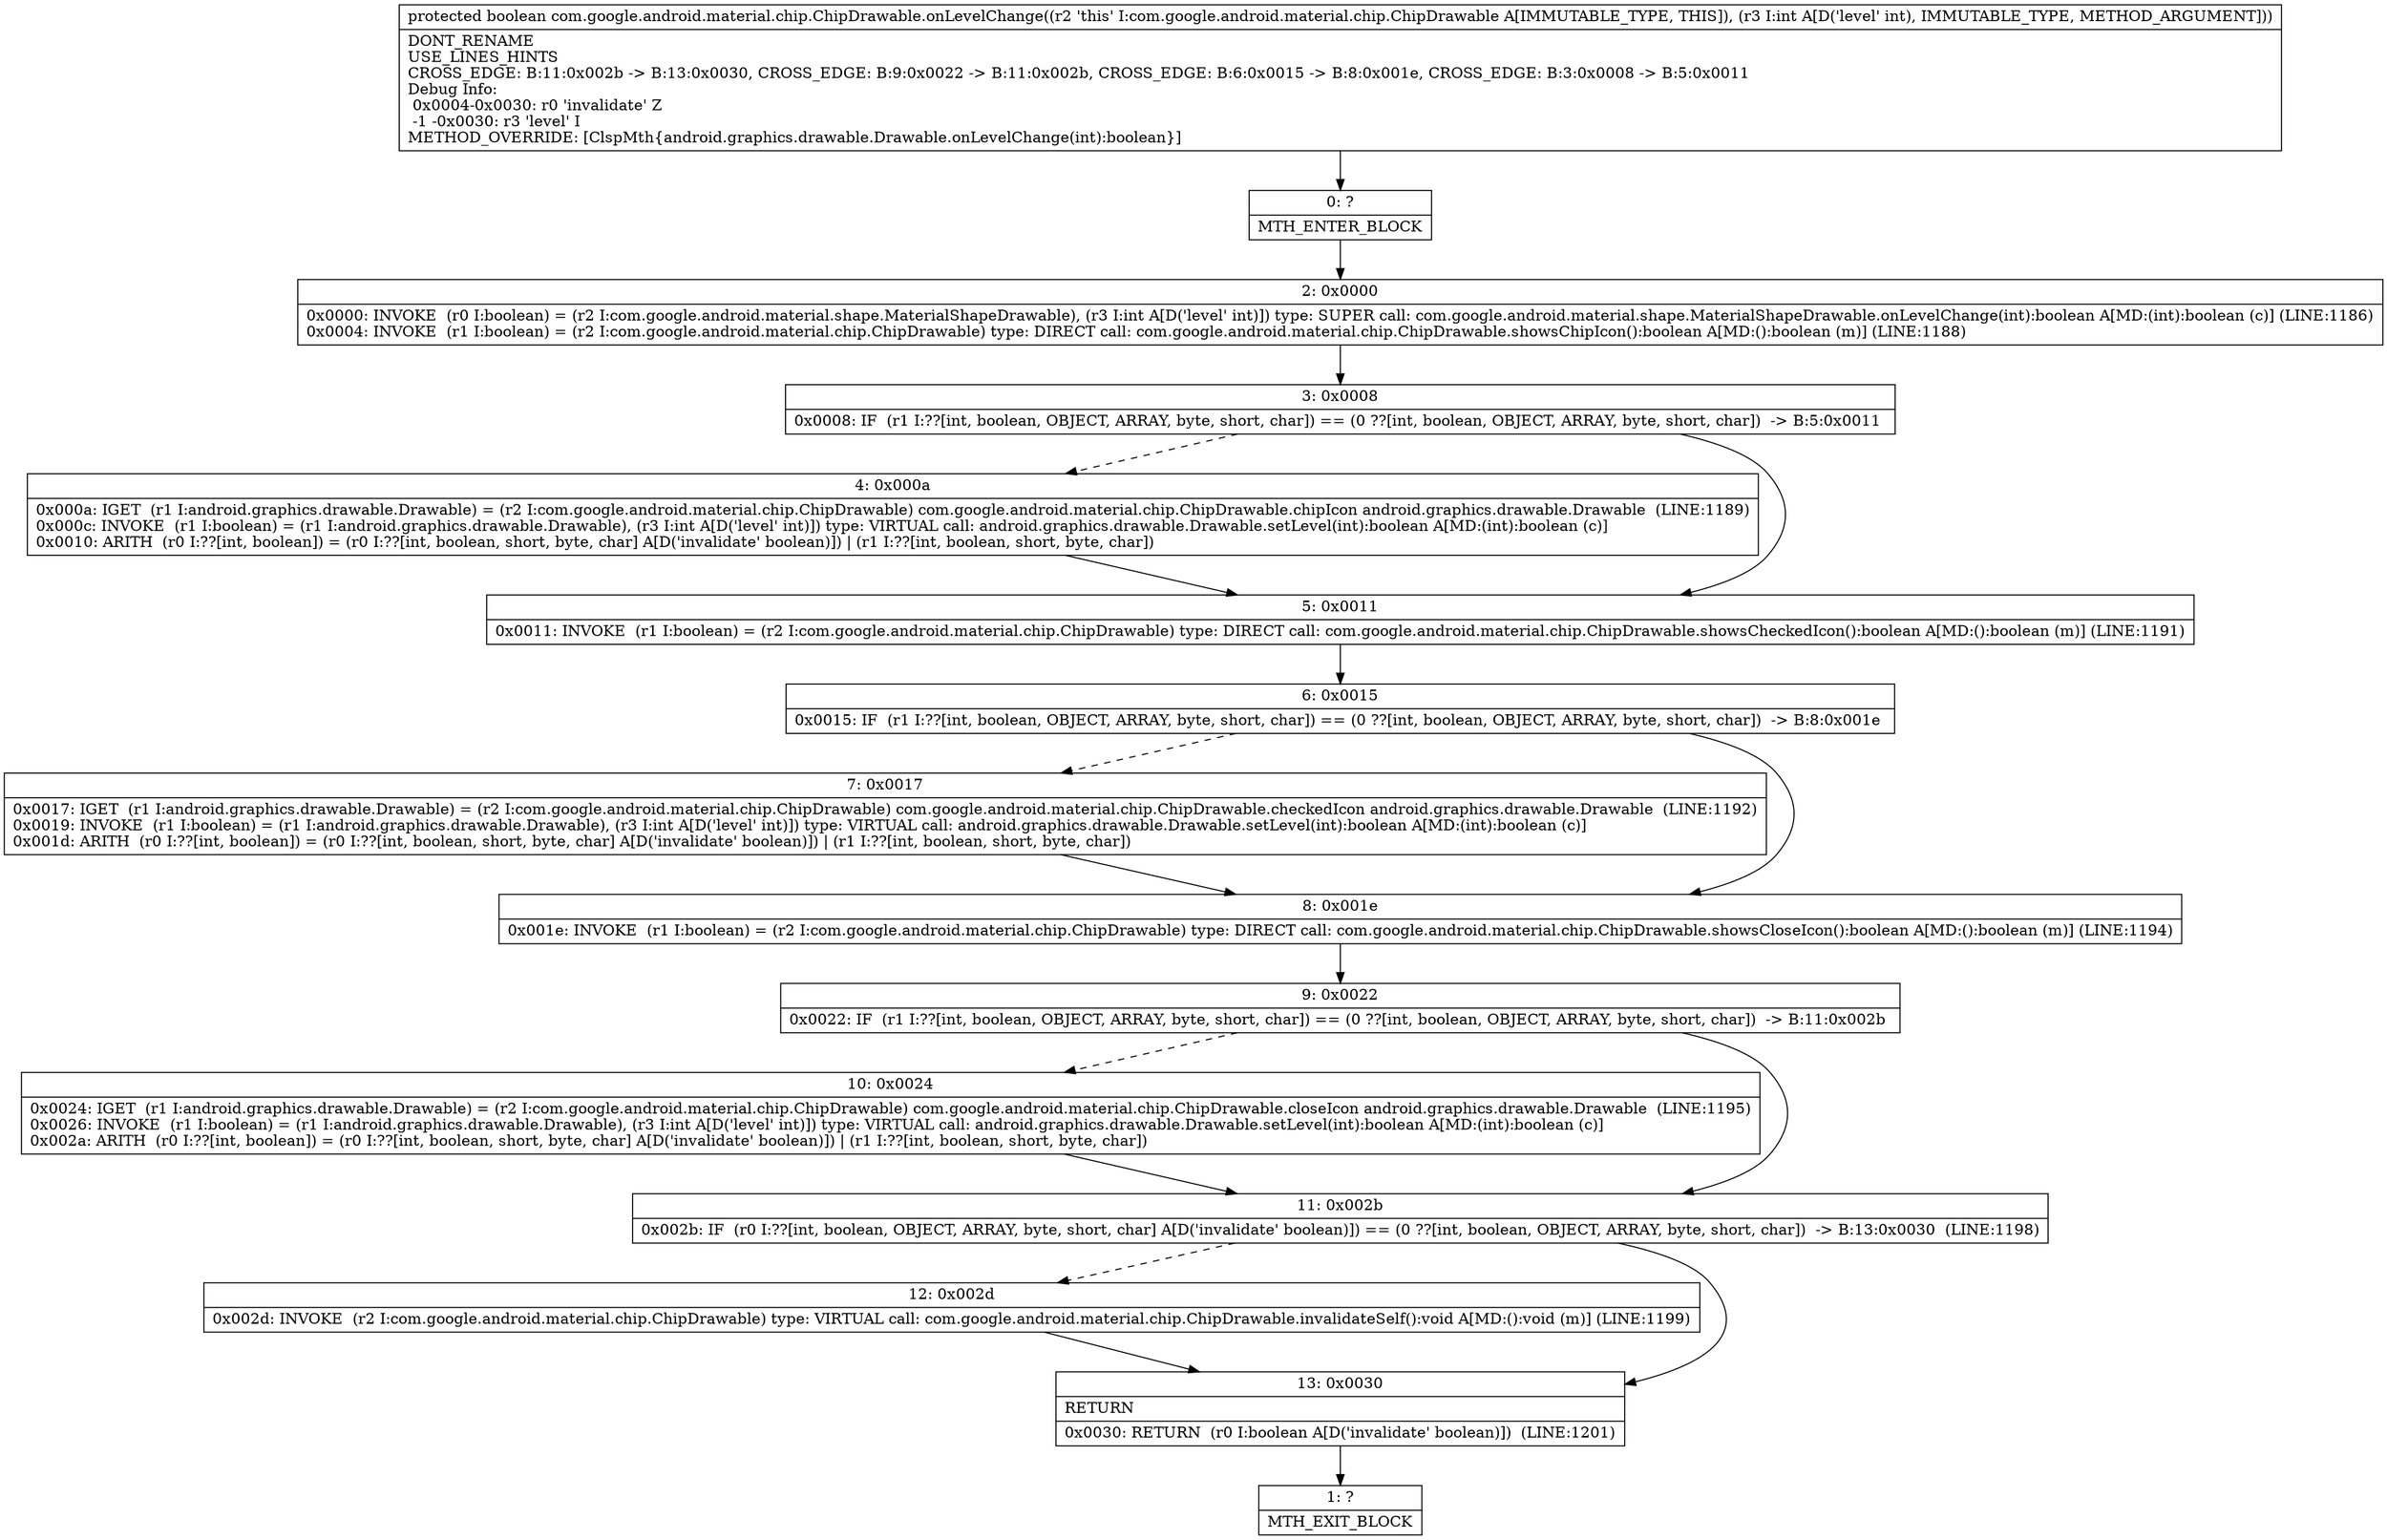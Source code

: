 digraph "CFG forcom.google.android.material.chip.ChipDrawable.onLevelChange(I)Z" {
Node_0 [shape=record,label="{0\:\ ?|MTH_ENTER_BLOCK\l}"];
Node_2 [shape=record,label="{2\:\ 0x0000|0x0000: INVOKE  (r0 I:boolean) = (r2 I:com.google.android.material.shape.MaterialShapeDrawable), (r3 I:int A[D('level' int)]) type: SUPER call: com.google.android.material.shape.MaterialShapeDrawable.onLevelChange(int):boolean A[MD:(int):boolean (c)] (LINE:1186)\l0x0004: INVOKE  (r1 I:boolean) = (r2 I:com.google.android.material.chip.ChipDrawable) type: DIRECT call: com.google.android.material.chip.ChipDrawable.showsChipIcon():boolean A[MD:():boolean (m)] (LINE:1188)\l}"];
Node_3 [shape=record,label="{3\:\ 0x0008|0x0008: IF  (r1 I:??[int, boolean, OBJECT, ARRAY, byte, short, char]) == (0 ??[int, boolean, OBJECT, ARRAY, byte, short, char])  \-\> B:5:0x0011 \l}"];
Node_4 [shape=record,label="{4\:\ 0x000a|0x000a: IGET  (r1 I:android.graphics.drawable.Drawable) = (r2 I:com.google.android.material.chip.ChipDrawable) com.google.android.material.chip.ChipDrawable.chipIcon android.graphics.drawable.Drawable  (LINE:1189)\l0x000c: INVOKE  (r1 I:boolean) = (r1 I:android.graphics.drawable.Drawable), (r3 I:int A[D('level' int)]) type: VIRTUAL call: android.graphics.drawable.Drawable.setLevel(int):boolean A[MD:(int):boolean (c)]\l0x0010: ARITH  (r0 I:??[int, boolean]) = (r0 I:??[int, boolean, short, byte, char] A[D('invalidate' boolean)]) \| (r1 I:??[int, boolean, short, byte, char]) \l}"];
Node_5 [shape=record,label="{5\:\ 0x0011|0x0011: INVOKE  (r1 I:boolean) = (r2 I:com.google.android.material.chip.ChipDrawable) type: DIRECT call: com.google.android.material.chip.ChipDrawable.showsCheckedIcon():boolean A[MD:():boolean (m)] (LINE:1191)\l}"];
Node_6 [shape=record,label="{6\:\ 0x0015|0x0015: IF  (r1 I:??[int, boolean, OBJECT, ARRAY, byte, short, char]) == (0 ??[int, boolean, OBJECT, ARRAY, byte, short, char])  \-\> B:8:0x001e \l}"];
Node_7 [shape=record,label="{7\:\ 0x0017|0x0017: IGET  (r1 I:android.graphics.drawable.Drawable) = (r2 I:com.google.android.material.chip.ChipDrawable) com.google.android.material.chip.ChipDrawable.checkedIcon android.graphics.drawable.Drawable  (LINE:1192)\l0x0019: INVOKE  (r1 I:boolean) = (r1 I:android.graphics.drawable.Drawable), (r3 I:int A[D('level' int)]) type: VIRTUAL call: android.graphics.drawable.Drawable.setLevel(int):boolean A[MD:(int):boolean (c)]\l0x001d: ARITH  (r0 I:??[int, boolean]) = (r0 I:??[int, boolean, short, byte, char] A[D('invalidate' boolean)]) \| (r1 I:??[int, boolean, short, byte, char]) \l}"];
Node_8 [shape=record,label="{8\:\ 0x001e|0x001e: INVOKE  (r1 I:boolean) = (r2 I:com.google.android.material.chip.ChipDrawable) type: DIRECT call: com.google.android.material.chip.ChipDrawable.showsCloseIcon():boolean A[MD:():boolean (m)] (LINE:1194)\l}"];
Node_9 [shape=record,label="{9\:\ 0x0022|0x0022: IF  (r1 I:??[int, boolean, OBJECT, ARRAY, byte, short, char]) == (0 ??[int, boolean, OBJECT, ARRAY, byte, short, char])  \-\> B:11:0x002b \l}"];
Node_10 [shape=record,label="{10\:\ 0x0024|0x0024: IGET  (r1 I:android.graphics.drawable.Drawable) = (r2 I:com.google.android.material.chip.ChipDrawable) com.google.android.material.chip.ChipDrawable.closeIcon android.graphics.drawable.Drawable  (LINE:1195)\l0x0026: INVOKE  (r1 I:boolean) = (r1 I:android.graphics.drawable.Drawable), (r3 I:int A[D('level' int)]) type: VIRTUAL call: android.graphics.drawable.Drawable.setLevel(int):boolean A[MD:(int):boolean (c)]\l0x002a: ARITH  (r0 I:??[int, boolean]) = (r0 I:??[int, boolean, short, byte, char] A[D('invalidate' boolean)]) \| (r1 I:??[int, boolean, short, byte, char]) \l}"];
Node_11 [shape=record,label="{11\:\ 0x002b|0x002b: IF  (r0 I:??[int, boolean, OBJECT, ARRAY, byte, short, char] A[D('invalidate' boolean)]) == (0 ??[int, boolean, OBJECT, ARRAY, byte, short, char])  \-\> B:13:0x0030  (LINE:1198)\l}"];
Node_12 [shape=record,label="{12\:\ 0x002d|0x002d: INVOKE  (r2 I:com.google.android.material.chip.ChipDrawable) type: VIRTUAL call: com.google.android.material.chip.ChipDrawable.invalidateSelf():void A[MD:():void (m)] (LINE:1199)\l}"];
Node_13 [shape=record,label="{13\:\ 0x0030|RETURN\l|0x0030: RETURN  (r0 I:boolean A[D('invalidate' boolean)])  (LINE:1201)\l}"];
Node_1 [shape=record,label="{1\:\ ?|MTH_EXIT_BLOCK\l}"];
MethodNode[shape=record,label="{protected boolean com.google.android.material.chip.ChipDrawable.onLevelChange((r2 'this' I:com.google.android.material.chip.ChipDrawable A[IMMUTABLE_TYPE, THIS]), (r3 I:int A[D('level' int), IMMUTABLE_TYPE, METHOD_ARGUMENT]))  | DONT_RENAME\lUSE_LINES_HINTS\lCROSS_EDGE: B:11:0x002b \-\> B:13:0x0030, CROSS_EDGE: B:9:0x0022 \-\> B:11:0x002b, CROSS_EDGE: B:6:0x0015 \-\> B:8:0x001e, CROSS_EDGE: B:3:0x0008 \-\> B:5:0x0011\lDebug Info:\l  0x0004\-0x0030: r0 'invalidate' Z\l  \-1 \-0x0030: r3 'level' I\lMETHOD_OVERRIDE: [ClspMth\{android.graphics.drawable.Drawable.onLevelChange(int):boolean\}]\l}"];
MethodNode -> Node_0;Node_0 -> Node_2;
Node_2 -> Node_3;
Node_3 -> Node_4[style=dashed];
Node_3 -> Node_5;
Node_4 -> Node_5;
Node_5 -> Node_6;
Node_6 -> Node_7[style=dashed];
Node_6 -> Node_8;
Node_7 -> Node_8;
Node_8 -> Node_9;
Node_9 -> Node_10[style=dashed];
Node_9 -> Node_11;
Node_10 -> Node_11;
Node_11 -> Node_12[style=dashed];
Node_11 -> Node_13;
Node_12 -> Node_13;
Node_13 -> Node_1;
}

